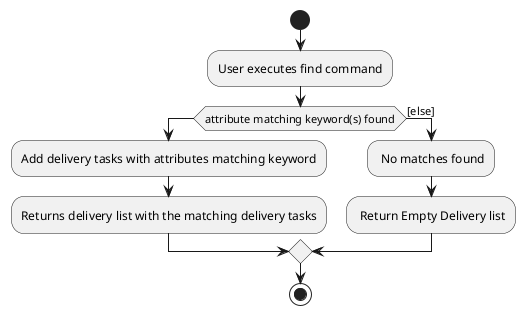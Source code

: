 @startuml
start
:User executes find command;

'Since the beta syntax does not support placing the condition outside the
'diamond we place it as the true branch instead.

if (attribute matching keyword(s) found)
    :Add delivery tasks with attributes matching keyword;
    :Returns delivery list with the matching delivery tasks;
else ([else])
    : No matches found;
    : Return Empty Delivery list;
endif
stop
@enduml
